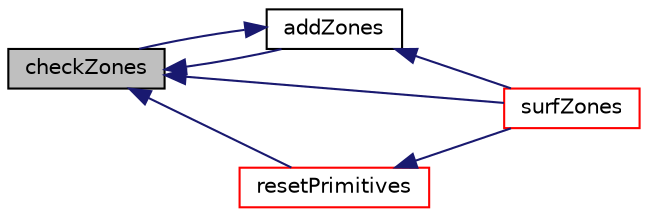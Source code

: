 digraph "checkZones"
{
  bgcolor="transparent";
  edge [fontname="Helvetica",fontsize="10",labelfontname="Helvetica",labelfontsize="10"];
  node [fontname="Helvetica",fontsize="10",shape=record];
  rankdir="LR";
  Node1 [label="checkZones",height=0.2,width=0.4,color="black", fillcolor="grey75", style="filled", fontcolor="black"];
  Node1 -> Node2 [dir="back",color="midnightblue",fontsize="10",style="solid",fontname="Helvetica"];
  Node2 [label="addZones",height=0.2,width=0.4,color="black",URL="$a02596.html#a0b88a5741870d648d3359ece01206ce1",tooltip="Add surface zones. "];
  Node2 -> Node1 [dir="back",color="midnightblue",fontsize="10",style="solid",fontname="Helvetica"];
  Node2 -> Node3 [dir="back",color="midnightblue",fontsize="10",style="solid",fontname="Helvetica"];
  Node3 [label="surfZones",height=0.2,width=0.4,color="red",URL="$a02596.html#aef9df095e77cb940ecee0f94f7c7c905",tooltip="Return surface zones. "];
  Node1 -> Node4 [dir="back",color="midnightblue",fontsize="10",style="solid",fontname="Helvetica"];
  Node4 [label="resetPrimitives",height=0.2,width=0.4,color="red",URL="$a02596.html#a69d99407efb36c53fe7e84981a4828df",tooltip="Reset mesh primitive data. "];
  Node4 -> Node3 [dir="back",color="midnightblue",fontsize="10",style="solid",fontname="Helvetica"];
  Node1 -> Node3 [dir="back",color="midnightblue",fontsize="10",style="solid",fontname="Helvetica"];
}
